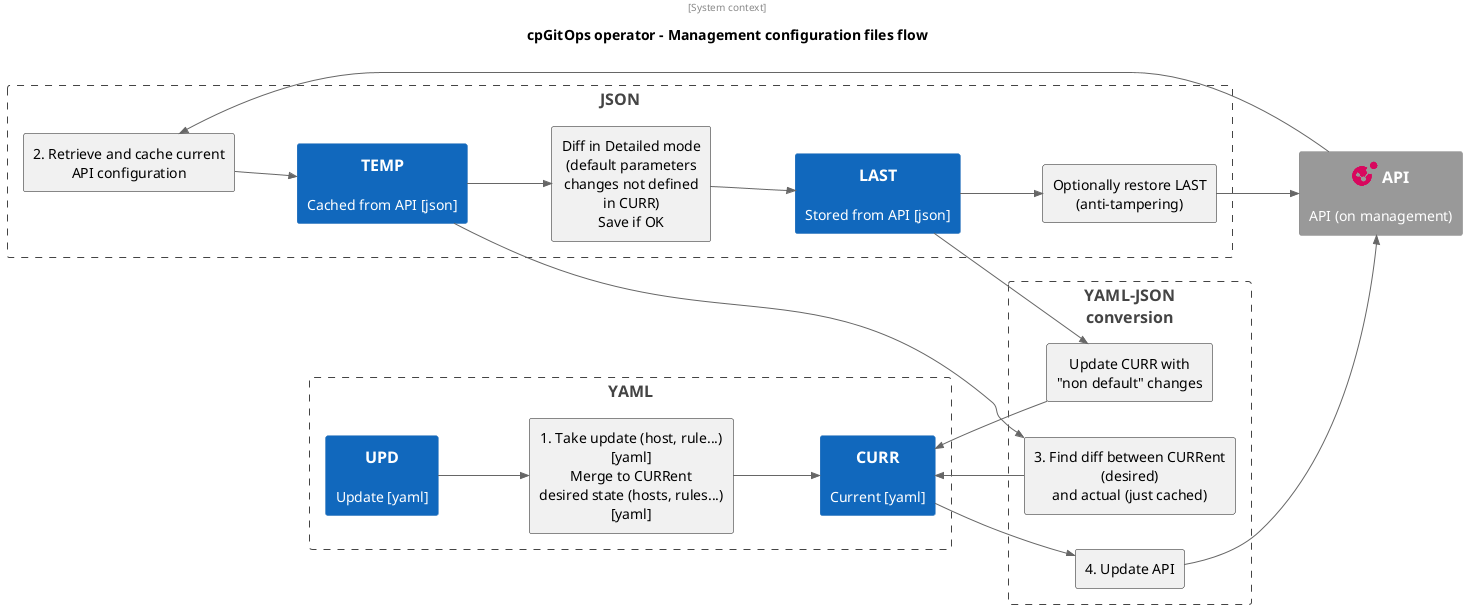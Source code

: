 @startuml C4_Elements
' https://github.com/plantuml-stdlib/C4-PlantUML/tree/master
!include <C4/C4_Context>
' !define DEVICONS https://raw.githubusercontent.com/tupadr3/plantuml-icon-font-sprites/master/devicons
' !define FONTAWESOME https://raw.githubusercontent.com/tupadr3/plantuml-icon-font-sprites/master/font-awesome-5
' !include DEVICONS/git.puml

LAYOUT_LEFT_RIGHT()

' hide stereotype
HIDE_STEREOTYPE()

header [System context]
title cpGitOps operator - Management configuration files flow

sprite $cplogo [64x64/4z] {
nPG7akCm40C9uFzlljl0pMmRfTWLBQcDuP2SSGEofHrsNh0sslb4-_J4s_GT5UGN--8JxujFzlg-qbVhwvrD-NA-iFNOrqBcJ_oa_yuIOm7wPHE2JsXnc6FI
HIgtmAsUPOjLwreTZr7hASxrBj_xV6MVdsTeNtpSnJDrlA60ilby0wloXTrGK_uCyJBUcjzp-NoStcDiEq6Vp-EFLGfyuO7GYux-ulbYyRmLYrEYtxfI-3Jb
vZU5FxFy-GUUYw_zM3DIinfz5WE-uRZX1mAVGlJOLptn9ztrXuJMD_gkXY_xwkON-gFp1U_LpjyYlkgWYZd6Hq1k1hbJmZEyGeEeT0-cr9bIPzpfZBlMCJA7
TmZi7Xdi7jcVhiOcD1ddyny
}


AddElementTag("cp",  $bgColor="#DA1572")

Boundary(sb_yaml, "YAML" ) {
    System(upd, "UPD", "Update [yaml]")
    rectangle updcurr [
    1. Take update (host, rule...) [yaml]
    Merge to CURRent
    desired state (hosts, rules...) [yaml]
    ]
    System(curr, "CURR", "Current [yaml]")
}

Boundary(sb_json, "JSON") {
    System(temp, "TEMP", "Cached from API [json]")
    rectangle templast [
    Diff in Detailed mode
    (default parameters
    changes not defined
    in CURR)
    Save if OK
    ]
    System(last, "LAST", "Stored from API [json]")
    rectangle apitemp [
    2. Retrieve and cache current API configuration
    ]
    rectangle lastapi [
    Optionally restore LAST
    (anti-tampering)
    ]
}

Boundary(sb_conv, "YAML-JSON\nconversion"){
    rectangle tempcurr [
    3. Find diff between CURRent (desired)
    and actual (just cached)
    ]
    rectangle currapi [
    4. Update API
    ]
    rectangle lastcurr [
    Update CURR with
    "non default" changes
    ]
}

System_Ext(api, "<$cplogo,scale=0.4,color=#d8085e> API", "API (on management)")



Rel(upd, updcurr, "")
Rel(updcurr, curr, "")

Rel(api, apitemp, "")
Rel(apitemp, temp, "")

Rel_U(temp, tempcurr, "")
Rel_U(tempcurr, curr, "")

Rel(curr, currapi, "")
Rel(currapi, api, "")


Rel(temp, templast, "")
Rel(templast, last, "")

Rel(last, lastcurr, "")
Rel(lastcurr, curr, "")


Rel(last, lastapi, "")
Rel(lastapi, api, "")


' SHOW_LEGEND()
' SHOW_FLOATING_LEGEND()
' Lay_Distance(cpassets, LEGEND(), 1)
@enduml